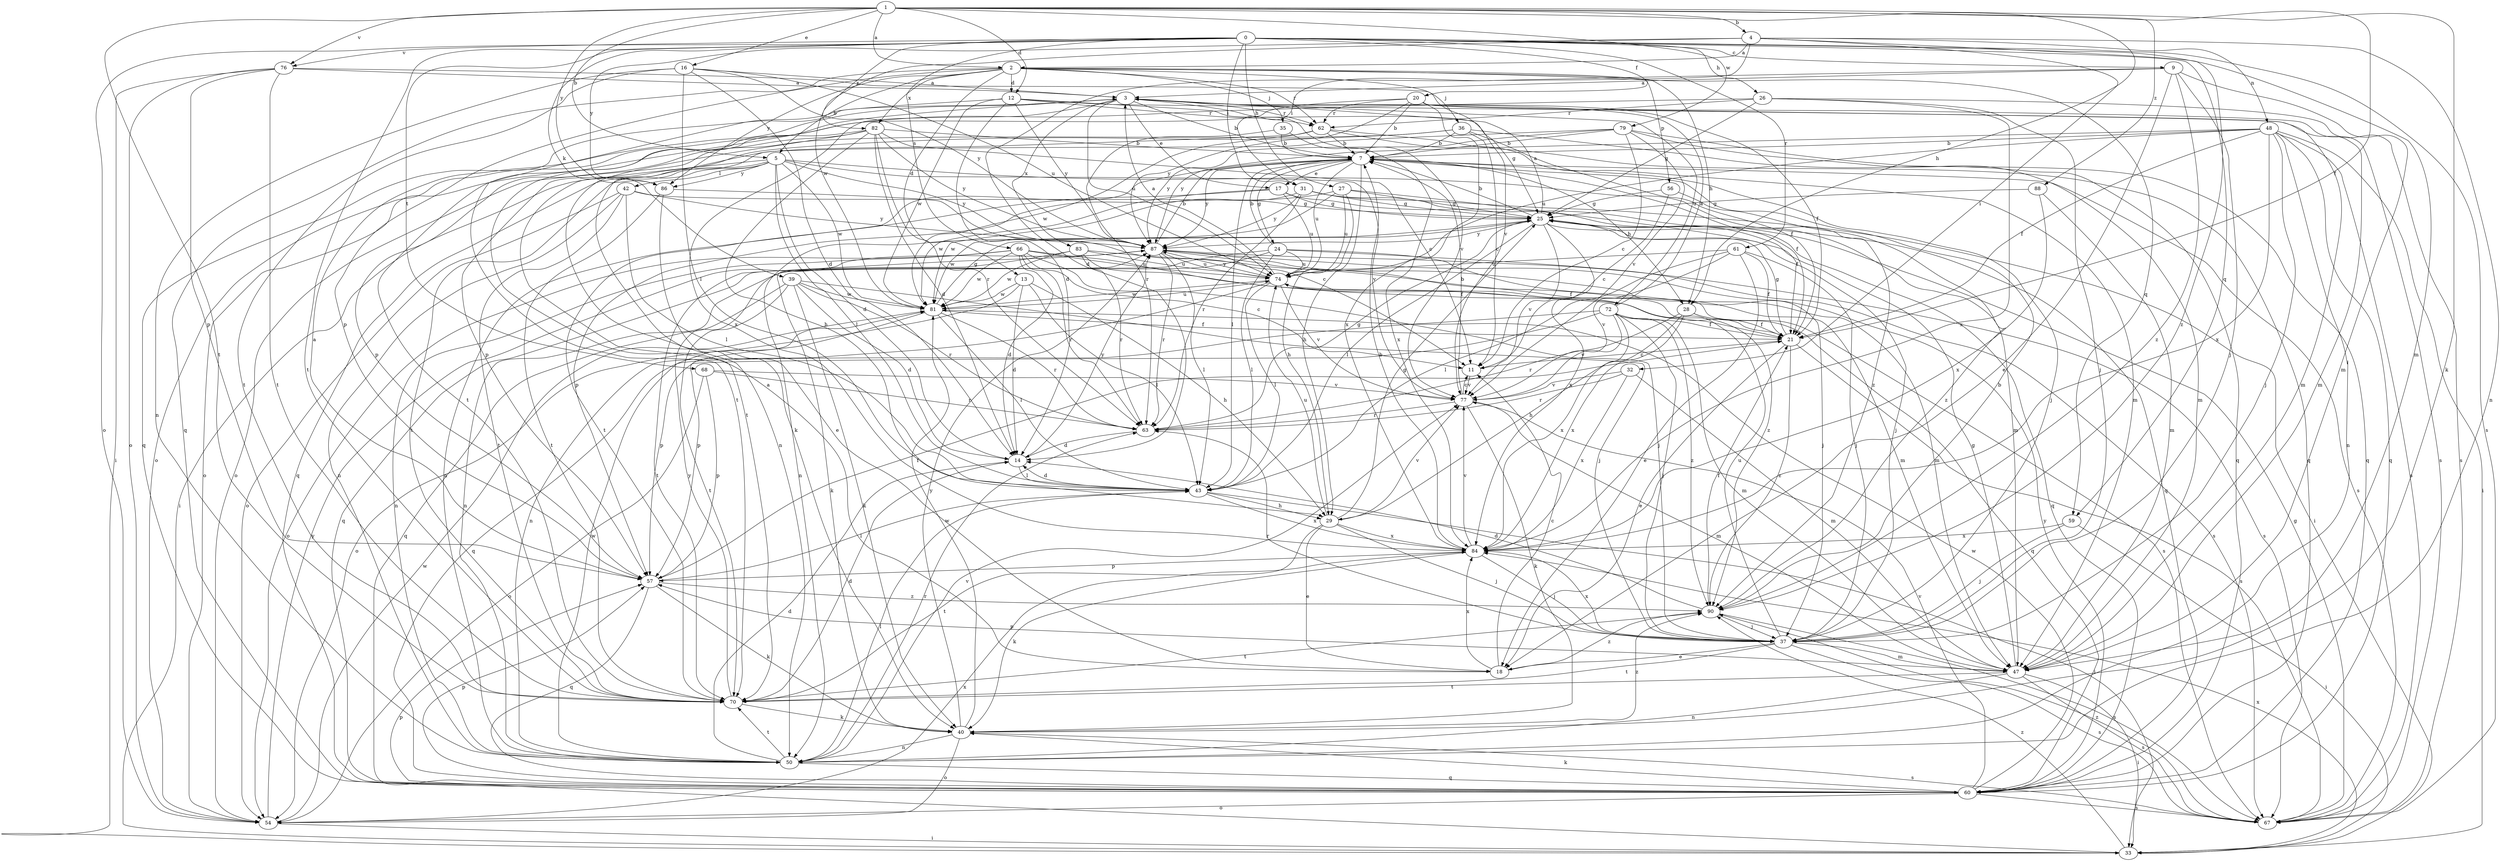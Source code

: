 strict digraph  {
0;
1;
2;
3;
4;
5;
7;
9;
11;
12;
13;
14;
16;
17;
18;
20;
21;
24;
25;
26;
27;
28;
29;
31;
32;
33;
35;
36;
37;
39;
40;
42;
43;
47;
48;
50;
54;
56;
57;
59;
60;
61;
62;
63;
66;
67;
68;
70;
72;
74;
76;
77;
79;
81;
82;
83;
84;
86;
87;
88;
90;
0 -> 9  [label=c];
0 -> 20  [label=f];
0 -> 26  [label=h];
0 -> 27  [label=h];
0 -> 31  [label=i];
0 -> 39  [label=k];
0 -> 47  [label=m];
0 -> 54  [label=o];
0 -> 59  [label=q];
0 -> 61  [label=r];
0 -> 66  [label=s];
0 -> 67  [label=s];
0 -> 68  [label=t];
0 -> 70  [label=t];
0 -> 76  [label=v];
0 -> 82  [label=x];
1 -> 2  [label=a];
1 -> 4  [label=b];
1 -> 5  [label=b];
1 -> 12  [label=d];
1 -> 16  [label=e];
1 -> 21  [label=f];
1 -> 28  [label=h];
1 -> 40  [label=k];
1 -> 70  [label=t];
1 -> 76  [label=v];
1 -> 79  [label=w];
1 -> 86  [label=y];
1 -> 88  [label=z];
2 -> 5  [label=b];
2 -> 12  [label=d];
2 -> 13  [label=d];
2 -> 28  [label=h];
2 -> 35  [label=j];
2 -> 36  [label=j];
2 -> 56  [label=p];
2 -> 57  [label=p];
2 -> 59  [label=q];
2 -> 60  [label=q];
2 -> 62  [label=r];
2 -> 82  [label=x];
2 -> 86  [label=y];
3 -> 7  [label=b];
3 -> 17  [label=e];
3 -> 21  [label=f];
3 -> 60  [label=q];
3 -> 62  [label=r];
3 -> 72  [label=u];
3 -> 74  [label=u];
3 -> 77  [label=v];
3 -> 83  [label=x];
3 -> 84  [label=x];
4 -> 2  [label=a];
4 -> 31  [label=i];
4 -> 32  [label=i];
4 -> 48  [label=n];
4 -> 50  [label=n];
4 -> 81  [label=w];
4 -> 86  [label=y];
4 -> 90  [label=z];
5 -> 14  [label=d];
5 -> 33  [label=i];
5 -> 42  [label=l];
5 -> 43  [label=l];
5 -> 60  [label=q];
5 -> 70  [label=t];
5 -> 77  [label=v];
5 -> 81  [label=w];
5 -> 86  [label=y];
5 -> 87  [label=y];
5 -> 90  [label=z];
7 -> 17  [label=e];
7 -> 21  [label=f];
7 -> 24  [label=g];
7 -> 28  [label=h];
7 -> 29  [label=h];
7 -> 37  [label=j];
7 -> 43  [label=l];
7 -> 67  [label=s];
7 -> 70  [label=t];
7 -> 74  [label=u];
7 -> 87  [label=y];
9 -> 3  [label=a];
9 -> 14  [label=d];
9 -> 18  [label=e];
9 -> 37  [label=j];
9 -> 47  [label=m];
9 -> 90  [label=z];
11 -> 77  [label=v];
12 -> 14  [label=d];
12 -> 25  [label=g];
12 -> 47  [label=m];
12 -> 62  [label=r];
12 -> 70  [label=t];
12 -> 81  [label=w];
12 -> 87  [label=y];
13 -> 14  [label=d];
13 -> 29  [label=h];
13 -> 43  [label=l];
13 -> 54  [label=o];
13 -> 81  [label=w];
14 -> 43  [label=l];
14 -> 87  [label=y];
16 -> 3  [label=a];
16 -> 14  [label=d];
16 -> 43  [label=l];
16 -> 50  [label=n];
16 -> 70  [label=t];
16 -> 74  [label=u];
16 -> 87  [label=y];
17 -> 25  [label=g];
17 -> 47  [label=m];
17 -> 50  [label=n];
17 -> 74  [label=u];
17 -> 81  [label=w];
18 -> 3  [label=a];
18 -> 11  [label=c];
18 -> 84  [label=x];
18 -> 90  [label=z];
20 -> 7  [label=b];
20 -> 47  [label=m];
20 -> 62  [label=r];
20 -> 67  [label=s];
20 -> 70  [label=t];
20 -> 84  [label=x];
20 -> 87  [label=y];
21 -> 11  [label=c];
21 -> 18  [label=e];
21 -> 25  [label=g];
21 -> 67  [label=s];
21 -> 90  [label=z];
24 -> 7  [label=b];
24 -> 37  [label=j];
24 -> 43  [label=l];
24 -> 50  [label=n];
24 -> 60  [label=q];
24 -> 67  [label=s];
24 -> 74  [label=u];
25 -> 3  [label=a];
25 -> 7  [label=b];
25 -> 37  [label=j];
25 -> 43  [label=l];
25 -> 60  [label=q];
25 -> 77  [label=v];
25 -> 81  [label=w];
25 -> 84  [label=x];
25 -> 87  [label=y];
26 -> 25  [label=g];
26 -> 37  [label=j];
26 -> 54  [label=o];
26 -> 62  [label=r];
26 -> 67  [label=s];
26 -> 84  [label=x];
27 -> 21  [label=f];
27 -> 25  [label=g];
27 -> 29  [label=h];
27 -> 50  [label=n];
27 -> 57  [label=p];
27 -> 74  [label=u];
28 -> 21  [label=f];
28 -> 29  [label=h];
28 -> 60  [label=q];
28 -> 63  [label=r];
28 -> 84  [label=x];
29 -> 18  [label=e];
29 -> 25  [label=g];
29 -> 37  [label=j];
29 -> 70  [label=t];
29 -> 74  [label=u];
29 -> 77  [label=v];
29 -> 84  [label=x];
31 -> 25  [label=g];
31 -> 33  [label=i];
31 -> 60  [label=q];
31 -> 63  [label=r];
31 -> 81  [label=w];
31 -> 87  [label=y];
32 -> 47  [label=m];
32 -> 63  [label=r];
32 -> 77  [label=v];
32 -> 84  [label=x];
33 -> 57  [label=p];
33 -> 84  [label=x];
33 -> 90  [label=z];
35 -> 7  [label=b];
35 -> 63  [label=r];
35 -> 84  [label=x];
36 -> 7  [label=b];
36 -> 11  [label=c];
36 -> 21  [label=f];
36 -> 54  [label=o];
36 -> 57  [label=p];
36 -> 60  [label=q];
37 -> 18  [label=e];
37 -> 47  [label=m];
37 -> 63  [label=r];
37 -> 67  [label=s];
37 -> 70  [label=t];
37 -> 74  [label=u];
37 -> 84  [label=x];
39 -> 14  [label=d];
39 -> 37  [label=j];
39 -> 40  [label=k];
39 -> 60  [label=q];
39 -> 63  [label=r];
39 -> 70  [label=t];
39 -> 81  [label=w];
40 -> 50  [label=n];
40 -> 54  [label=o];
40 -> 67  [label=s];
40 -> 81  [label=w];
40 -> 87  [label=y];
40 -> 90  [label=z];
42 -> 25  [label=g];
42 -> 43  [label=l];
42 -> 50  [label=n];
42 -> 54  [label=o];
42 -> 70  [label=t];
42 -> 87  [label=y];
43 -> 14  [label=d];
43 -> 29  [label=h];
43 -> 33  [label=i];
43 -> 84  [label=x];
47 -> 25  [label=g];
47 -> 33  [label=i];
47 -> 50  [label=n];
47 -> 57  [label=p];
47 -> 67  [label=s];
47 -> 70  [label=t];
48 -> 7  [label=b];
48 -> 21  [label=f];
48 -> 33  [label=i];
48 -> 37  [label=j];
48 -> 50  [label=n];
48 -> 60  [label=q];
48 -> 67  [label=s];
48 -> 74  [label=u];
48 -> 84  [label=x];
48 -> 87  [label=y];
50 -> 14  [label=d];
50 -> 43  [label=l];
50 -> 60  [label=q];
50 -> 63  [label=r];
50 -> 70  [label=t];
50 -> 77  [label=v];
50 -> 81  [label=w];
54 -> 33  [label=i];
54 -> 81  [label=w];
54 -> 84  [label=x];
54 -> 87  [label=y];
56 -> 11  [label=c];
56 -> 25  [label=g];
56 -> 90  [label=z];
57 -> 3  [label=a];
57 -> 21  [label=f];
57 -> 40  [label=k];
57 -> 43  [label=l];
57 -> 60  [label=q];
57 -> 90  [label=z];
59 -> 33  [label=i];
59 -> 37  [label=j];
59 -> 84  [label=x];
60 -> 40  [label=k];
60 -> 54  [label=o];
60 -> 57  [label=p];
60 -> 67  [label=s];
60 -> 77  [label=v];
60 -> 81  [label=w];
60 -> 87  [label=y];
61 -> 18  [label=e];
61 -> 21  [label=f];
61 -> 37  [label=j];
61 -> 43  [label=l];
61 -> 74  [label=u];
61 -> 77  [label=v];
62 -> 7  [label=b];
62 -> 47  [label=m];
62 -> 50  [label=n];
62 -> 60  [label=q];
62 -> 81  [label=w];
63 -> 14  [label=d];
63 -> 25  [label=g];
66 -> 11  [label=c];
66 -> 14  [label=d];
66 -> 37  [label=j];
66 -> 50  [label=n];
66 -> 54  [label=o];
66 -> 63  [label=r];
66 -> 74  [label=u];
66 -> 81  [label=w];
66 -> 90  [label=z];
67 -> 25  [label=g];
67 -> 90  [label=z];
68 -> 54  [label=o];
68 -> 57  [label=p];
68 -> 63  [label=r];
68 -> 77  [label=v];
70 -> 14  [label=d];
70 -> 40  [label=k];
70 -> 87  [label=y];
72 -> 3  [label=a];
72 -> 21  [label=f];
72 -> 37  [label=j];
72 -> 47  [label=m];
72 -> 57  [label=p];
72 -> 60  [label=q];
72 -> 77  [label=v];
72 -> 84  [label=x];
72 -> 90  [label=z];
74 -> 3  [label=a];
74 -> 43  [label=l];
74 -> 50  [label=n];
74 -> 67  [label=s];
74 -> 77  [label=v];
74 -> 81  [label=w];
74 -> 87  [label=y];
76 -> 3  [label=a];
76 -> 33  [label=i];
76 -> 54  [label=o];
76 -> 57  [label=p];
76 -> 70  [label=t];
76 -> 77  [label=v];
77 -> 7  [label=b];
77 -> 11  [label=c];
77 -> 40  [label=k];
77 -> 47  [label=m];
77 -> 63  [label=r];
79 -> 7  [label=b];
79 -> 11  [label=c];
79 -> 47  [label=m];
79 -> 60  [label=q];
79 -> 70  [label=t];
79 -> 77  [label=v];
79 -> 87  [label=y];
81 -> 21  [label=f];
81 -> 25  [label=g];
81 -> 43  [label=l];
81 -> 57  [label=p];
81 -> 63  [label=r];
81 -> 74  [label=u];
82 -> 7  [label=b];
82 -> 11  [label=c];
82 -> 14  [label=d];
82 -> 29  [label=h];
82 -> 40  [label=k];
82 -> 54  [label=o];
82 -> 57  [label=p];
82 -> 63  [label=r];
82 -> 87  [label=y];
83 -> 21  [label=f];
83 -> 40  [label=k];
83 -> 47  [label=m];
83 -> 63  [label=r];
83 -> 74  [label=u];
83 -> 81  [label=w];
84 -> 7  [label=b];
84 -> 37  [label=j];
84 -> 40  [label=k];
84 -> 57  [label=p];
84 -> 77  [label=v];
86 -> 11  [label=c];
86 -> 18  [label=e];
86 -> 70  [label=t];
87 -> 7  [label=b];
87 -> 21  [label=f];
87 -> 43  [label=l];
87 -> 47  [label=m];
87 -> 63  [label=r];
87 -> 67  [label=s];
87 -> 70  [label=t];
87 -> 74  [label=u];
88 -> 25  [label=g];
88 -> 47  [label=m];
88 -> 84  [label=x];
90 -> 7  [label=b];
90 -> 14  [label=d];
90 -> 21  [label=f];
90 -> 37  [label=j];
90 -> 67  [label=s];
90 -> 70  [label=t];
}
